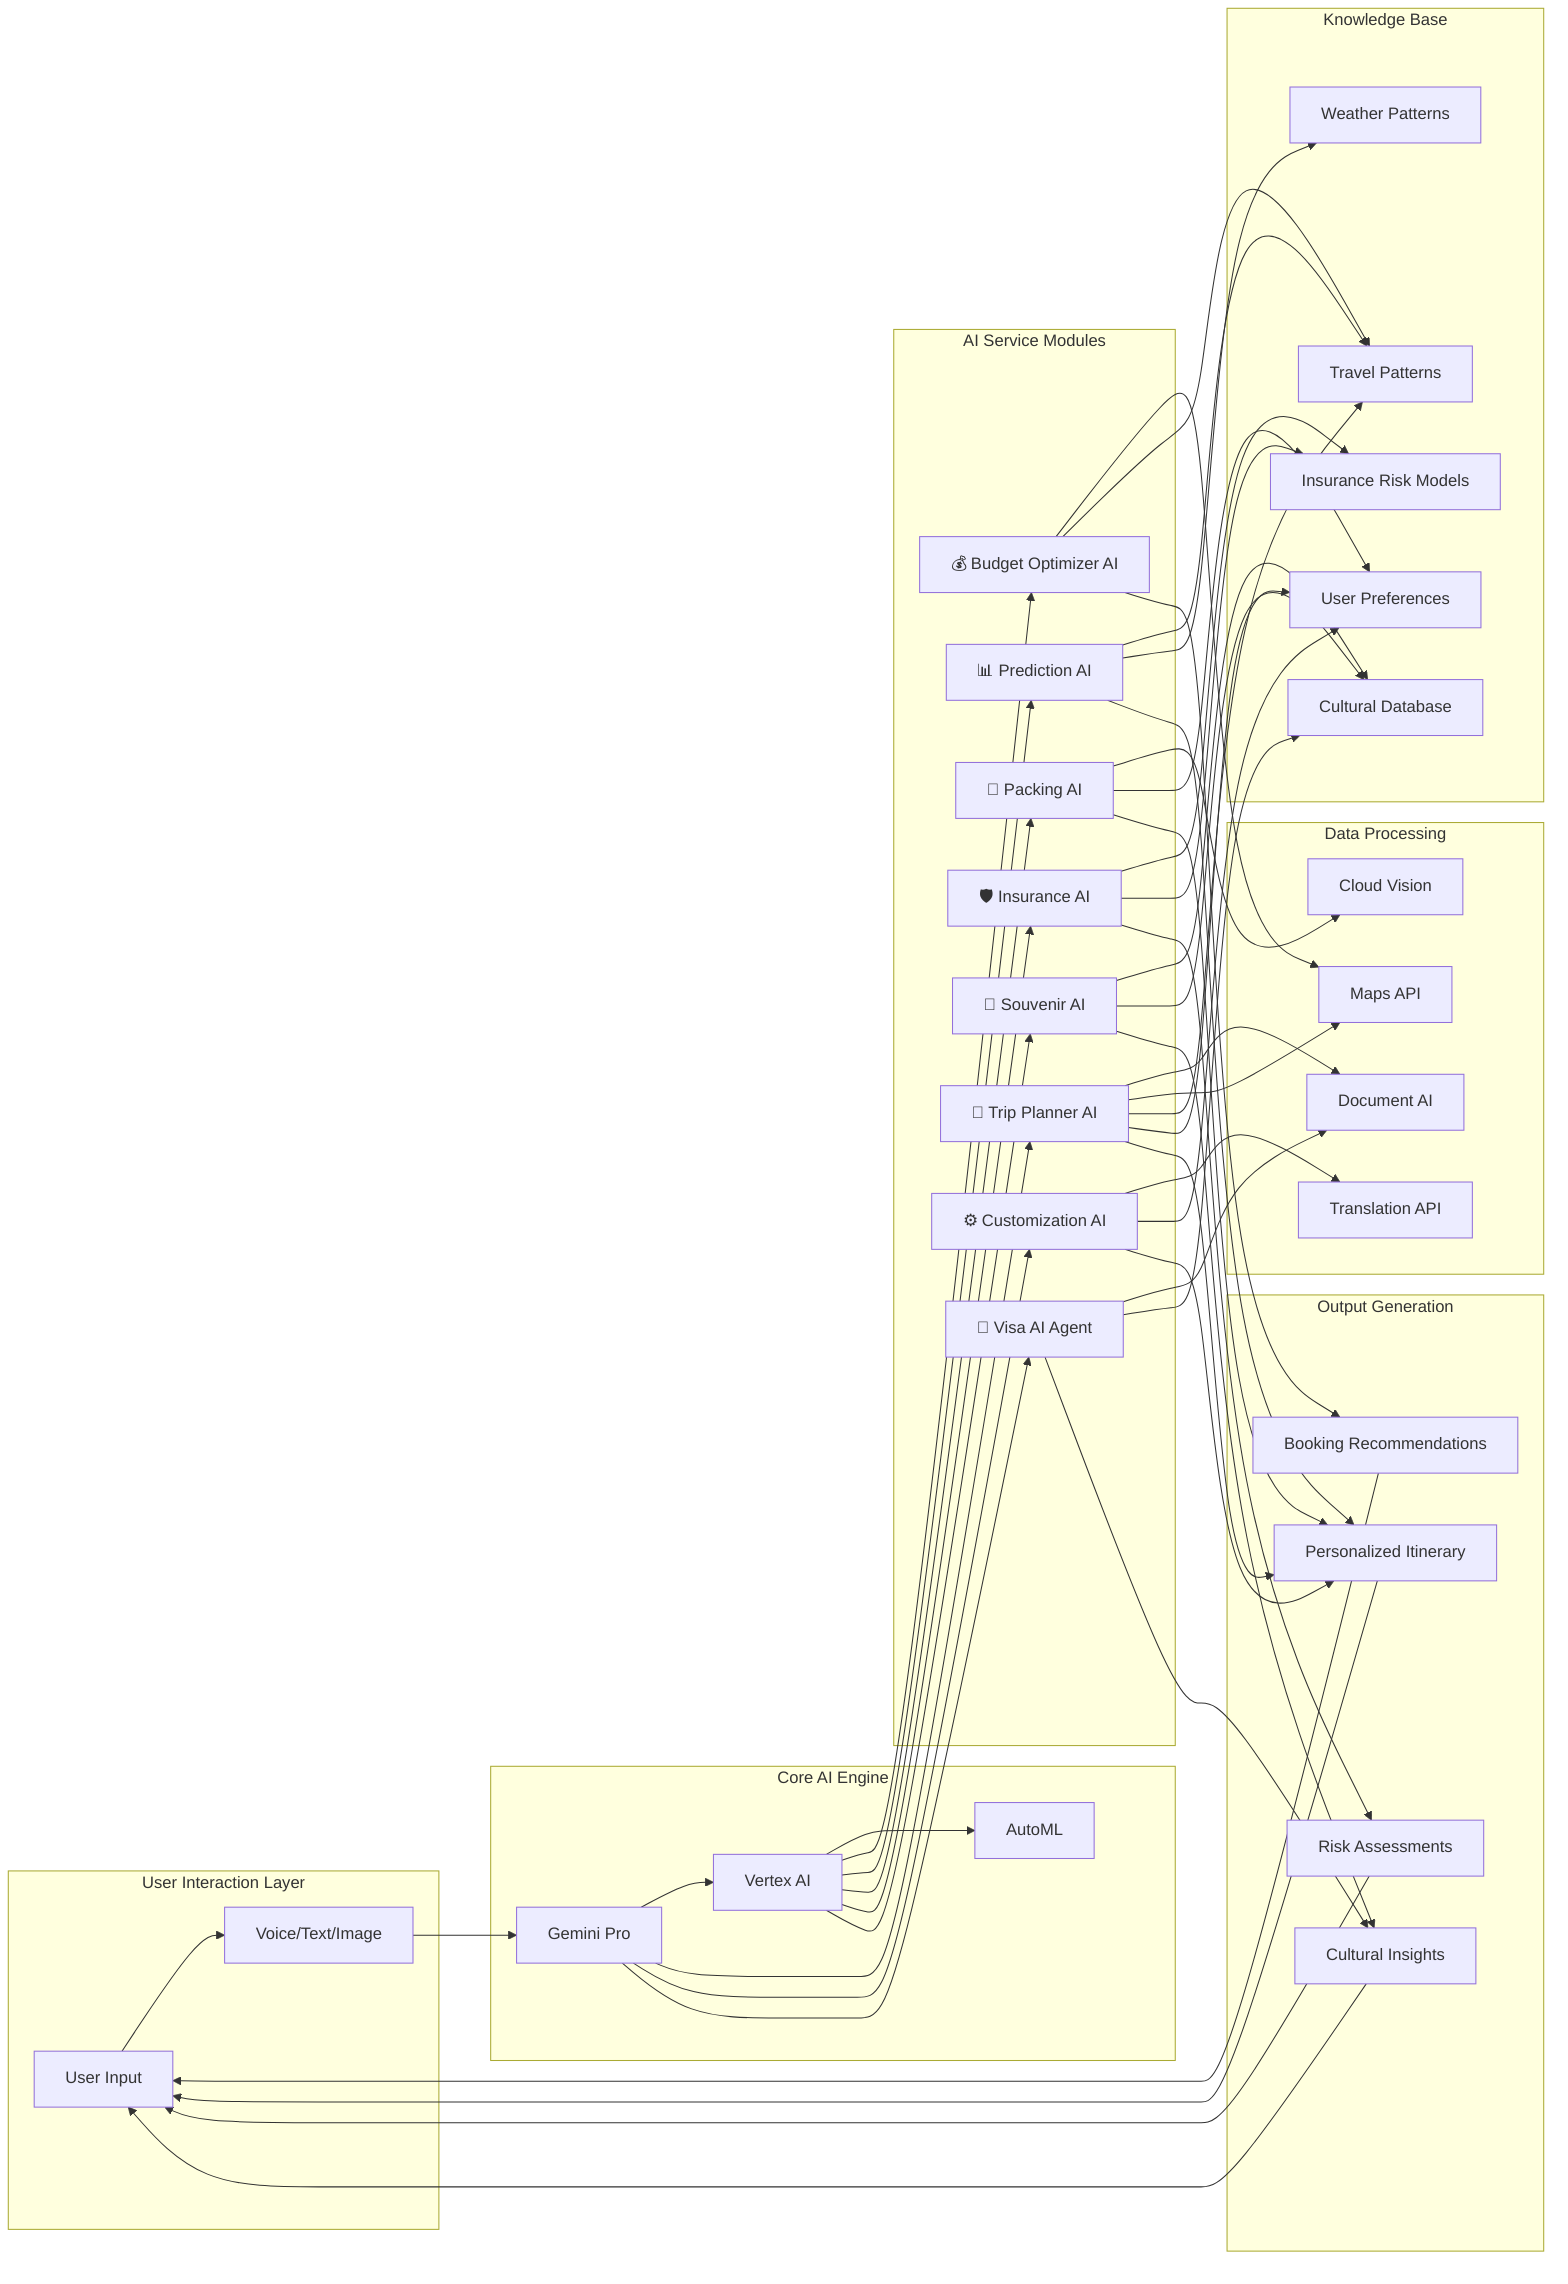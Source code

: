 graph LR
    subgraph "User Interaction Layer"
        A[User Input]
        B[Voice/Text/Image]
    end
    
    subgraph "Core AI Engine"
        C[Gemini Pro]
        D[Vertex AI]
        E[AutoML]
    end
    
    subgraph "AI Service Modules"
        F[🤖 Trip Planner AI]
        G[⚙️ Customization AI]
        H[💰 Budget Optimizer AI]
        I[📊 Prediction AI]
        J[🛂 Visa AI Agent]
        K[🎒 Packing AI]
        L[🛡️ Insurance AI]
        M[🎁 Souvenir AI]
    end
    
    subgraph "Data Processing"
        N[Document AI]
        O[Cloud Vision]
        P[Translation API]
        Q[Maps API]
    end
    
    subgraph "Knowledge Base"
        R[Travel Patterns]
        S[Cultural Database]
        T[Insurance Risk Models]
        U[Weather Patterns]
        V[User Preferences]
    end
    
    subgraph "Output Generation"
        W[Personalized Itinerary]
        X[Booking Recommendations]
        Y[Risk Assessments]
        Z[Cultural Insights]
    end
    
    A --> B
    B --> C
    C --> D
    D --> E
    
    C --> F
    C --> G
    C --> J
    
    D --> H
    D --> I
    D --> K
    D --> L
    D --> M
    
    F --> N
    F --> Q
    G --> P
    H --> Q
    I --> R
    J --> N
    K --> O
    L --> T
    M --> S
    
    F --> R
    F --> V
    G --> V
    H --> R
    I --> U
    J --> S
    K --> V
    L --> T
    M --> S
    
    F --> W
    G --> W
    H --> X
    I --> W
    J --> Z
    K --> W
    L --> Y
    M --> Z
    
    W --> A
    X --> A
    Y --> A
    Z --> A